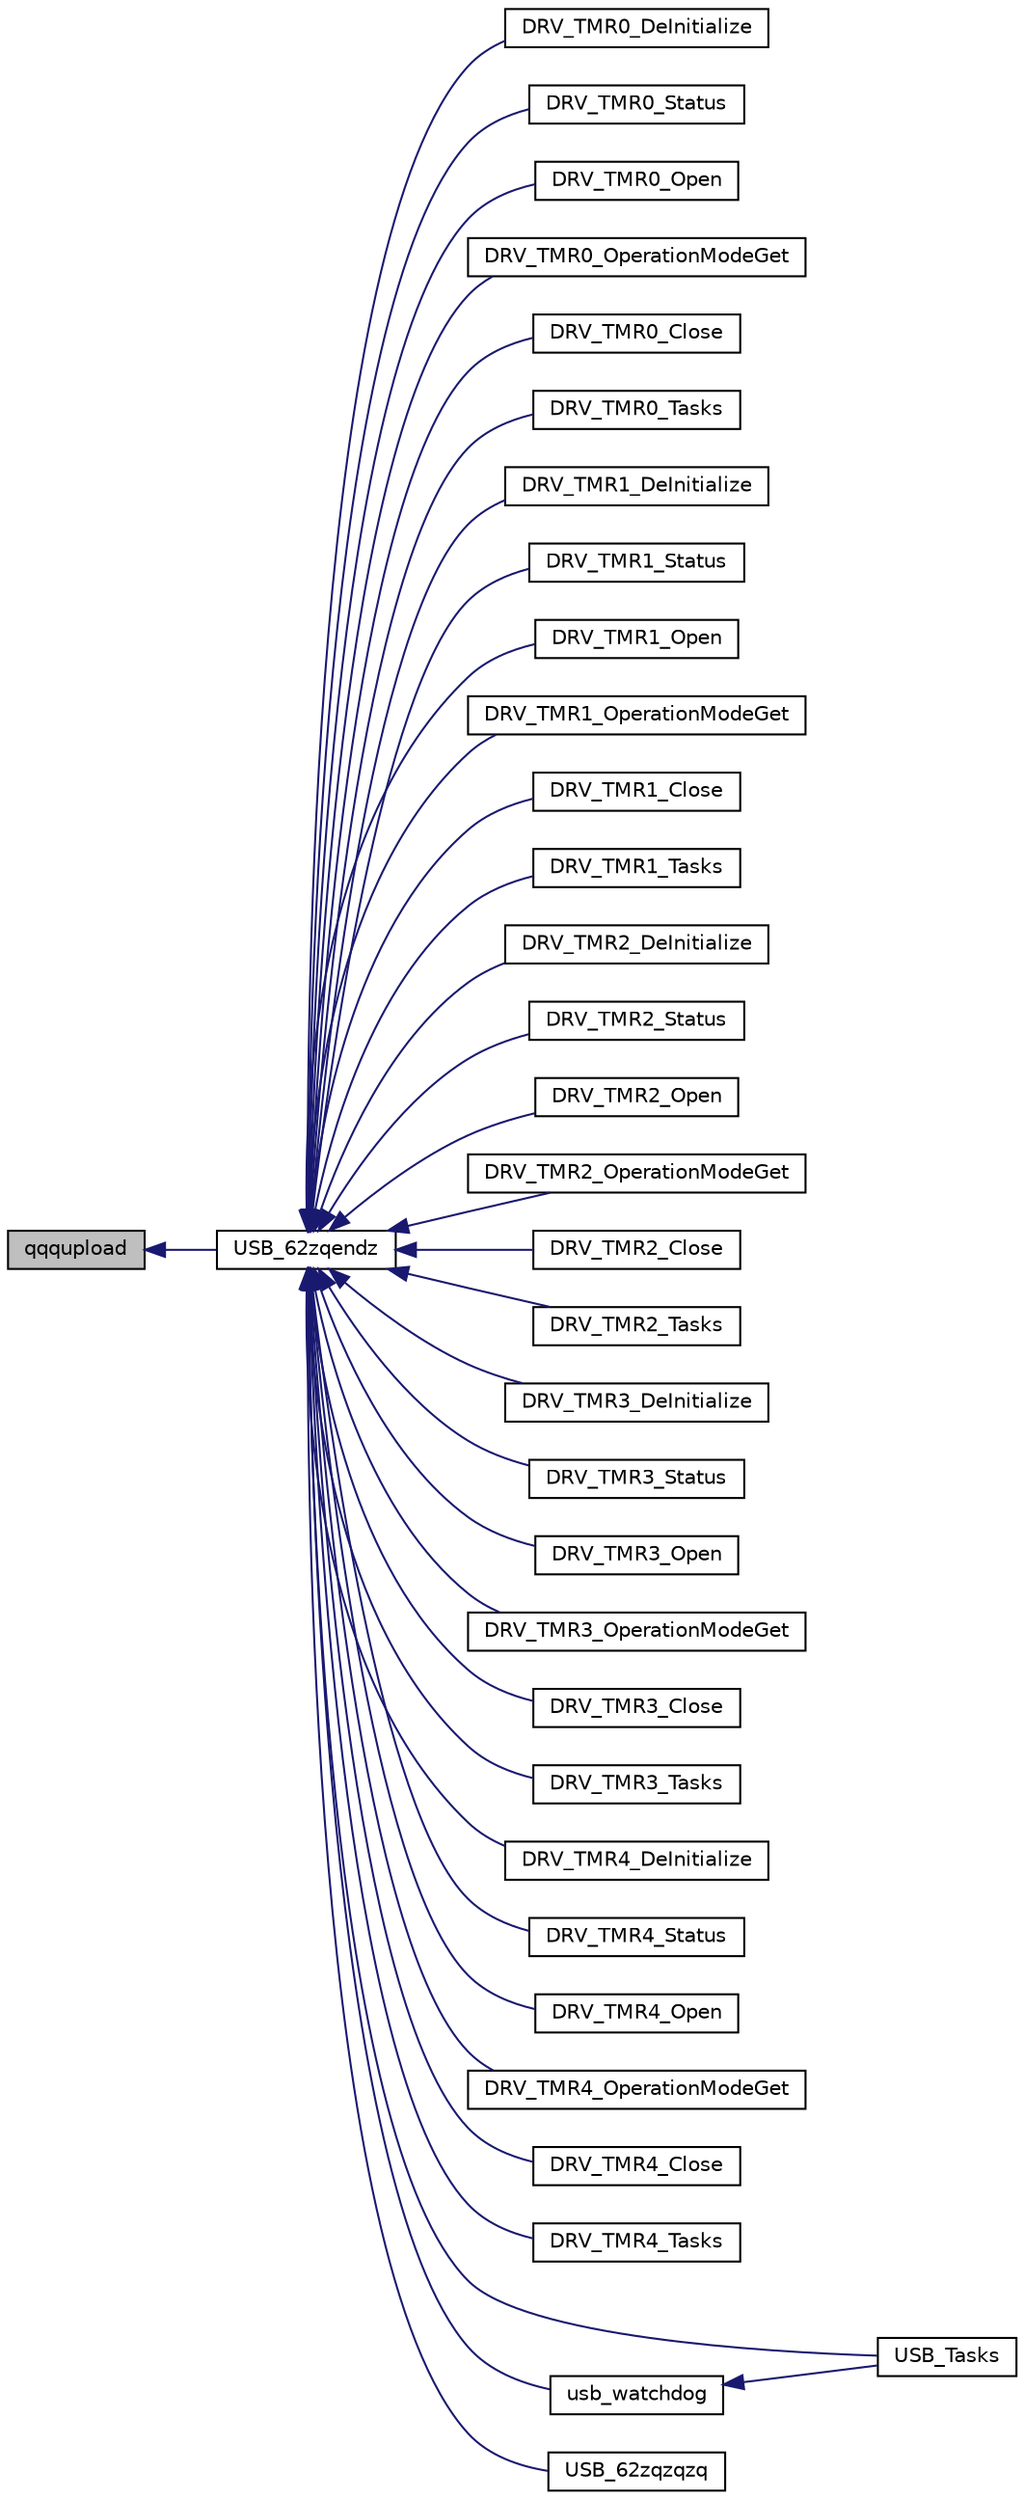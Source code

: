 digraph "qqqupload"
{
  edge [fontname="Helvetica",fontsize="10",labelfontname="Helvetica",labelfontsize="10"];
  node [fontname="Helvetica",fontsize="10",shape=record];
  rankdir="LR";
  Node1702 [label="qqqupload",height=0.2,width=0.4,color="black", fillcolor="grey75", style="filled", fontcolor="black"];
  Node1702 -> Node1703 [dir="back",color="midnightblue",fontsize="10",style="solid",fontname="Helvetica"];
  Node1703 [label="USB_62zqendz",height=0.2,width=0.4,color="black", fillcolor="white", style="filled",URL="$inszt___u_s_b_8c.html#a070042fb68ecae81ab9cfb83b9a9abb9"];
  Node1703 -> Node1704 [dir="back",color="midnightblue",fontsize="10",style="solid",fontname="Helvetica"];
  Node1704 [label="DRV_TMR0_DeInitialize",height=0.2,width=0.4,color="black", fillcolor="white", style="filled",URL="$inszt___u_s_b_8c.html#ac35e22ce2277246569aa15a0142f42de"];
  Node1703 -> Node1705 [dir="back",color="midnightblue",fontsize="10",style="solid",fontname="Helvetica"];
  Node1705 [label="DRV_TMR0_Status",height=0.2,width=0.4,color="black", fillcolor="white", style="filled",URL="$inszt___u_s_b_8c.html#aa0b45abb3787c0b80fba63077983fda6"];
  Node1703 -> Node1706 [dir="back",color="midnightblue",fontsize="10",style="solid",fontname="Helvetica"];
  Node1706 [label="DRV_TMR0_Open",height=0.2,width=0.4,color="black", fillcolor="white", style="filled",URL="$inszt___u_s_b_8c.html#a6185be0b1acc5308100e9c168c6d9882"];
  Node1703 -> Node1707 [dir="back",color="midnightblue",fontsize="10",style="solid",fontname="Helvetica"];
  Node1707 [label="DRV_TMR0_OperationModeGet",height=0.2,width=0.4,color="black", fillcolor="white", style="filled",URL="$inszt___u_s_b_8c.html#a75154e72363837310412c5f0f77ca99b"];
  Node1703 -> Node1708 [dir="back",color="midnightblue",fontsize="10",style="solid",fontname="Helvetica"];
  Node1708 [label="DRV_TMR0_Close",height=0.2,width=0.4,color="black", fillcolor="white", style="filled",URL="$inszt___u_s_b_8c.html#a32eae35a1e64a44969e70c746ec9cdc2"];
  Node1703 -> Node1709 [dir="back",color="midnightblue",fontsize="10",style="solid",fontname="Helvetica"];
  Node1709 [label="DRV_TMR0_Tasks",height=0.2,width=0.4,color="black", fillcolor="white", style="filled",URL="$inszt___u_s_b_8c.html#a074ed24077060483c762988f726d23e9"];
  Node1703 -> Node1710 [dir="back",color="midnightblue",fontsize="10",style="solid",fontname="Helvetica"];
  Node1710 [label="DRV_TMR1_DeInitialize",height=0.2,width=0.4,color="black", fillcolor="white", style="filled",URL="$inszt___u_s_b_8c.html#abf7739f5097a1ceff5268ea070a35c9e"];
  Node1703 -> Node1711 [dir="back",color="midnightblue",fontsize="10",style="solid",fontname="Helvetica"];
  Node1711 [label="DRV_TMR1_Status",height=0.2,width=0.4,color="black", fillcolor="white", style="filled",URL="$inszt___u_s_b_8c.html#af0b509a65d0cc40830845f905e72f383"];
  Node1703 -> Node1712 [dir="back",color="midnightblue",fontsize="10",style="solid",fontname="Helvetica"];
  Node1712 [label="DRV_TMR1_Open",height=0.2,width=0.4,color="black", fillcolor="white", style="filled",URL="$inszt___u_s_b_8c.html#ac23662f1a2e62aff3d8576b4fb403b5e"];
  Node1703 -> Node1713 [dir="back",color="midnightblue",fontsize="10",style="solid",fontname="Helvetica"];
  Node1713 [label="DRV_TMR1_OperationModeGet",height=0.2,width=0.4,color="black", fillcolor="white", style="filled",URL="$inszt___u_s_b_8c.html#a2ddcb52c248a14db2f5d3cc2b8396b4d"];
  Node1703 -> Node1714 [dir="back",color="midnightblue",fontsize="10",style="solid",fontname="Helvetica"];
  Node1714 [label="DRV_TMR1_Close",height=0.2,width=0.4,color="black", fillcolor="white", style="filled",URL="$inszt___u_s_b_8c.html#a6a5cde4bb2a1f040394eff6085aa1d59"];
  Node1703 -> Node1715 [dir="back",color="midnightblue",fontsize="10",style="solid",fontname="Helvetica"];
  Node1715 [label="DRV_TMR1_Tasks",height=0.2,width=0.4,color="black", fillcolor="white", style="filled",URL="$inszt___u_s_b_8c.html#a0c01e1083b80ad88b2bc0fae758b1f0e"];
  Node1703 -> Node1716 [dir="back",color="midnightblue",fontsize="10",style="solid",fontname="Helvetica"];
  Node1716 [label="DRV_TMR2_DeInitialize",height=0.2,width=0.4,color="black", fillcolor="white", style="filled",URL="$inszt___u_s_b_8c.html#a0aa800750e31f5d3aea0afcd7faa41fe"];
  Node1703 -> Node1717 [dir="back",color="midnightblue",fontsize="10",style="solid",fontname="Helvetica"];
  Node1717 [label="DRV_TMR2_Status",height=0.2,width=0.4,color="black", fillcolor="white", style="filled",URL="$inszt___u_s_b_8c.html#ab66021f387d5cbb3e7ab20b7718aa773"];
  Node1703 -> Node1718 [dir="back",color="midnightblue",fontsize="10",style="solid",fontname="Helvetica"];
  Node1718 [label="DRV_TMR2_Open",height=0.2,width=0.4,color="black", fillcolor="white", style="filled",URL="$inszt___u_s_b_8c.html#ae3ec2e7d926f1dfcf4d5b4ec3f4452b1"];
  Node1703 -> Node1719 [dir="back",color="midnightblue",fontsize="10",style="solid",fontname="Helvetica"];
  Node1719 [label="DRV_TMR2_OperationModeGet",height=0.2,width=0.4,color="black", fillcolor="white", style="filled",URL="$inszt___u_s_b_8c.html#aaec612bc5ca6823e226aa9e168f0f7e4"];
  Node1703 -> Node1720 [dir="back",color="midnightblue",fontsize="10",style="solid",fontname="Helvetica"];
  Node1720 [label="DRV_TMR2_Close",height=0.2,width=0.4,color="black", fillcolor="white", style="filled",URL="$inszt___u_s_b_8c.html#a5ad44e5f36f8a566c396331e7c08c15d"];
  Node1703 -> Node1721 [dir="back",color="midnightblue",fontsize="10",style="solid",fontname="Helvetica"];
  Node1721 [label="DRV_TMR2_Tasks",height=0.2,width=0.4,color="black", fillcolor="white", style="filled",URL="$inszt___u_s_b_8c.html#a4cae103296c260a0cacd0bfbb02abec6"];
  Node1703 -> Node1722 [dir="back",color="midnightblue",fontsize="10",style="solid",fontname="Helvetica"];
  Node1722 [label="DRV_TMR3_DeInitialize",height=0.2,width=0.4,color="black", fillcolor="white", style="filled",URL="$inszt___u_s_b_8c.html#a51119949a1b0dc2ade9d15cd3eef3cf9"];
  Node1703 -> Node1723 [dir="back",color="midnightblue",fontsize="10",style="solid",fontname="Helvetica"];
  Node1723 [label="DRV_TMR3_Status",height=0.2,width=0.4,color="black", fillcolor="white", style="filled",URL="$inszt___u_s_b_8c.html#ab337820f2261ee63bfbdbe91f999de92"];
  Node1703 -> Node1724 [dir="back",color="midnightblue",fontsize="10",style="solid",fontname="Helvetica"];
  Node1724 [label="DRV_TMR3_Open",height=0.2,width=0.4,color="black", fillcolor="white", style="filled",URL="$inszt___u_s_b_8c.html#a14def85d2721c6fe7a0f52e5da985745"];
  Node1703 -> Node1725 [dir="back",color="midnightblue",fontsize="10",style="solid",fontname="Helvetica"];
  Node1725 [label="DRV_TMR3_OperationModeGet",height=0.2,width=0.4,color="black", fillcolor="white", style="filled",URL="$inszt___u_s_b_8c.html#aba3d374b5742c8fed77fb9c5125906e8"];
  Node1703 -> Node1726 [dir="back",color="midnightblue",fontsize="10",style="solid",fontname="Helvetica"];
  Node1726 [label="DRV_TMR3_Close",height=0.2,width=0.4,color="black", fillcolor="white", style="filled",URL="$inszt___u_s_b_8c.html#a5dd9fa4b5c96ae83f17ed22952b3526b"];
  Node1703 -> Node1727 [dir="back",color="midnightblue",fontsize="10",style="solid",fontname="Helvetica"];
  Node1727 [label="DRV_TMR3_Tasks",height=0.2,width=0.4,color="black", fillcolor="white", style="filled",URL="$inszt___u_s_b_8c.html#ac4622292b2dab66f9b5ae9778db08478"];
  Node1703 -> Node1728 [dir="back",color="midnightblue",fontsize="10",style="solid",fontname="Helvetica"];
  Node1728 [label="DRV_TMR4_DeInitialize",height=0.2,width=0.4,color="black", fillcolor="white", style="filled",URL="$inszt___u_s_b_8c.html#a24315793d9553d184024aea496534bc5"];
  Node1703 -> Node1729 [dir="back",color="midnightblue",fontsize="10",style="solid",fontname="Helvetica"];
  Node1729 [label="DRV_TMR4_Status",height=0.2,width=0.4,color="black", fillcolor="white", style="filled",URL="$inszt___u_s_b_8c.html#aeb55a9257642cf221bcb641b25033668"];
  Node1703 -> Node1730 [dir="back",color="midnightblue",fontsize="10",style="solid",fontname="Helvetica"];
  Node1730 [label="DRV_TMR4_Open",height=0.2,width=0.4,color="black", fillcolor="white", style="filled",URL="$inszt___u_s_b_8c.html#a6e2c39c5a9d8b23859be0e673b43b1b9"];
  Node1703 -> Node1731 [dir="back",color="midnightblue",fontsize="10",style="solid",fontname="Helvetica"];
  Node1731 [label="DRV_TMR4_OperationModeGet",height=0.2,width=0.4,color="black", fillcolor="white", style="filled",URL="$inszt___u_s_b_8c.html#ad47780c4b3a36ef4f64841b0106a751d"];
  Node1703 -> Node1732 [dir="back",color="midnightblue",fontsize="10",style="solid",fontname="Helvetica"];
  Node1732 [label="DRV_TMR4_Close",height=0.2,width=0.4,color="black", fillcolor="white", style="filled",URL="$inszt___u_s_b_8c.html#abca98245dd4f6348cc96c19911fa2f7f"];
  Node1703 -> Node1733 [dir="back",color="midnightblue",fontsize="10",style="solid",fontname="Helvetica"];
  Node1733 [label="DRV_TMR4_Tasks",height=0.2,width=0.4,color="black", fillcolor="white", style="filled",URL="$inszt___u_s_b_8c.html#a97a4bb302673812056f8ad54ea70b59e"];
  Node1703 -> Node1734 [dir="back",color="midnightblue",fontsize="10",style="solid",fontname="Helvetica"];
  Node1734 [label="USB_Tasks",height=0.2,width=0.4,color="black", fillcolor="white", style="filled",URL="$_u_s_b_8h.html#a9a0d9bb70d35b7b2997594a56b7db71d"];
  Node1703 -> Node1735 [dir="back",color="midnightblue",fontsize="10",style="solid",fontname="Helvetica"];
  Node1735 [label="usb_watchdog",height=0.2,width=0.4,color="black", fillcolor="white", style="filled",URL="$inszt___u_s_b_8c.html#ae48585300ee1edaee84152b2cfca7191"];
  Node1735 -> Node1734 [dir="back",color="midnightblue",fontsize="10",style="solid",fontname="Helvetica"];
  Node1703 -> Node1736 [dir="back",color="midnightblue",fontsize="10",style="solid",fontname="Helvetica"];
  Node1736 [label="USB_62zqzqzq",height=0.2,width=0.4,color="black", fillcolor="white", style="filled",URL="$inszt___u_s_b_8c.html#a20f94b49ac92c611924ac8d218a3c773"];
}
